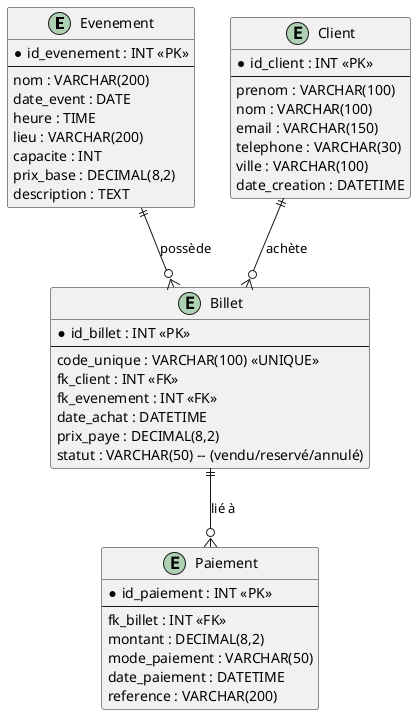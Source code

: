 @startuml
' BDD Billetterie - ER simplifié
entity "Evenement" as E {
  * id_evenement : INT <<PK>>
  --
  nom : VARCHAR(200)
  date_event : DATE
  heure : TIME
  lieu : VARCHAR(200)
  capacite : INT
  prix_base : DECIMAL(8,2)
  description : TEXT
}

entity "Client" as C {
  * id_client : INT <<PK>>
  --
  prenom : VARCHAR(100)
  nom : VARCHAR(100)
  email : VARCHAR(150)
  telephone : VARCHAR(30)
  ville : VARCHAR(100)
  date_creation : DATETIME
}

entity "Billet" as B {
  * id_billet : INT <<PK>>
  --
  code_unique : VARCHAR(100) <<UNIQUE>>
  fk_client : INT <<FK>>
  fk_evenement : INT <<FK>>
  date_achat : DATETIME
  prix_paye : DECIMAL(8,2)
  statut : VARCHAR(50) -- (vendu/reservé/annulé)
}

entity "Paiement" as P {
  * id_paiement : INT <<PK>>
  --
  fk_billet : INT <<FK>>
  montant : DECIMAL(8,2)
  mode_paiement : VARCHAR(50)
  date_paiement : DATETIME
  reference : VARCHAR(200)
}

E ||--o{ B : "possède"
C ||--o{ B : "achète"
B ||--o{ P : "lié à"
@enduml
